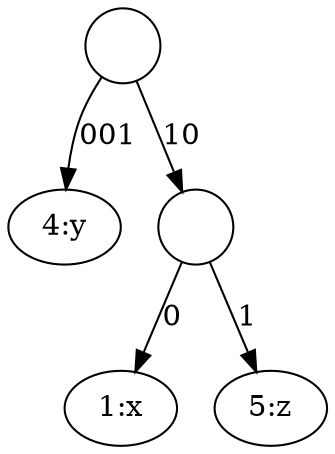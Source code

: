 /*created by invoking trie2dot.py -o filename.dot -t patricia "001:y, 100:x, 101:z"*/
digraph G{
	node[shape=circle]
	t[label=""];
	t001[label="4:y", shape=ellipse];
	t->t001[label="001"]
	t10[label=""];
	t100[label="1:x", shape=ellipse];
	t10->t100[label="0"]
	t101[label="5:z", shape=ellipse];
	t10->t101[label="1"]
	t->t10[label="10"]
}
